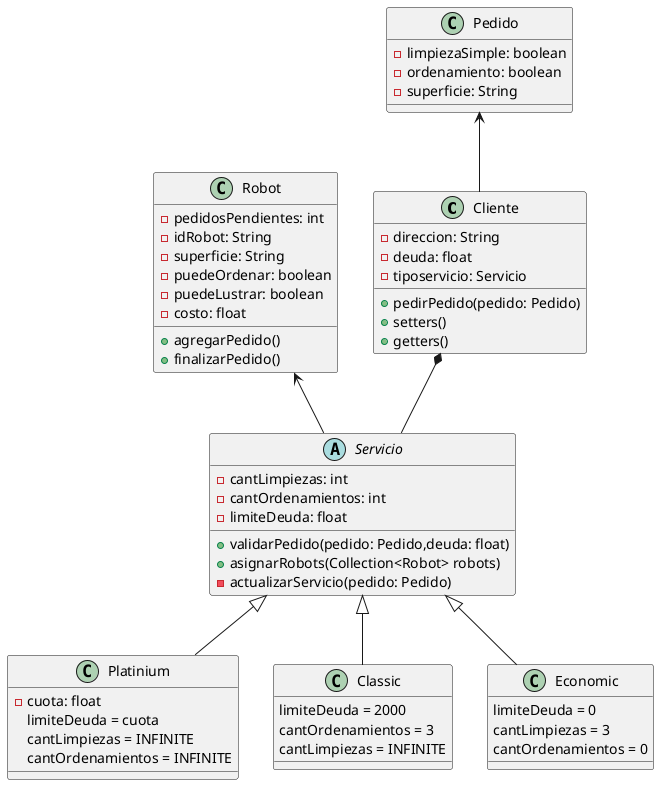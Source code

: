 @startuml
'https://plantuml.com/class-diagram

class Cliente{
-direccion: String
-deuda: float
-tiposervicio: Servicio


+pedirPedido(pedido: Pedido)
+setters()
+getters()
}

abstract class Servicio{
- cantLimpiezas: int
- cantOrdenamientos: int
- limiteDeuda: float

+validarPedido(pedido: Pedido,deuda: float)
+asignarRobots(Collection<Robot> robots)
-actualizarServicio(pedido: Pedido)
}

class Robot{
- pedidosPendientes: int
- idRobot: String
- superficie: String
- puedeOrdenar: boolean
- puedeLustrar: boolean
- costo: float

+agregarPedido()
+finalizarPedido()
}

Servicio <|-- Platinium
Servicio <|-- Classic
Servicio <|-- Economic

Robot <-- Servicio
Pedido <-- Cliente

class Platinium{
-cuota: float
limiteDeuda = cuota
cantLimpiezas = INFINITE
cantOrdenamientos = INFINITE
}
class Classic{
limiteDeuda = 2000
cantOrdenamientos = 3
cantLimpiezas = INFINITE
}

class Economic{
limiteDeuda = 0
cantLimpiezas = 3
cantOrdenamientos = 0
}


Cliente *-- Servicio

class Pedido{
- limpiezaSimple: boolean
- ordenamiento: boolean
- superficie: String
}



@enduml